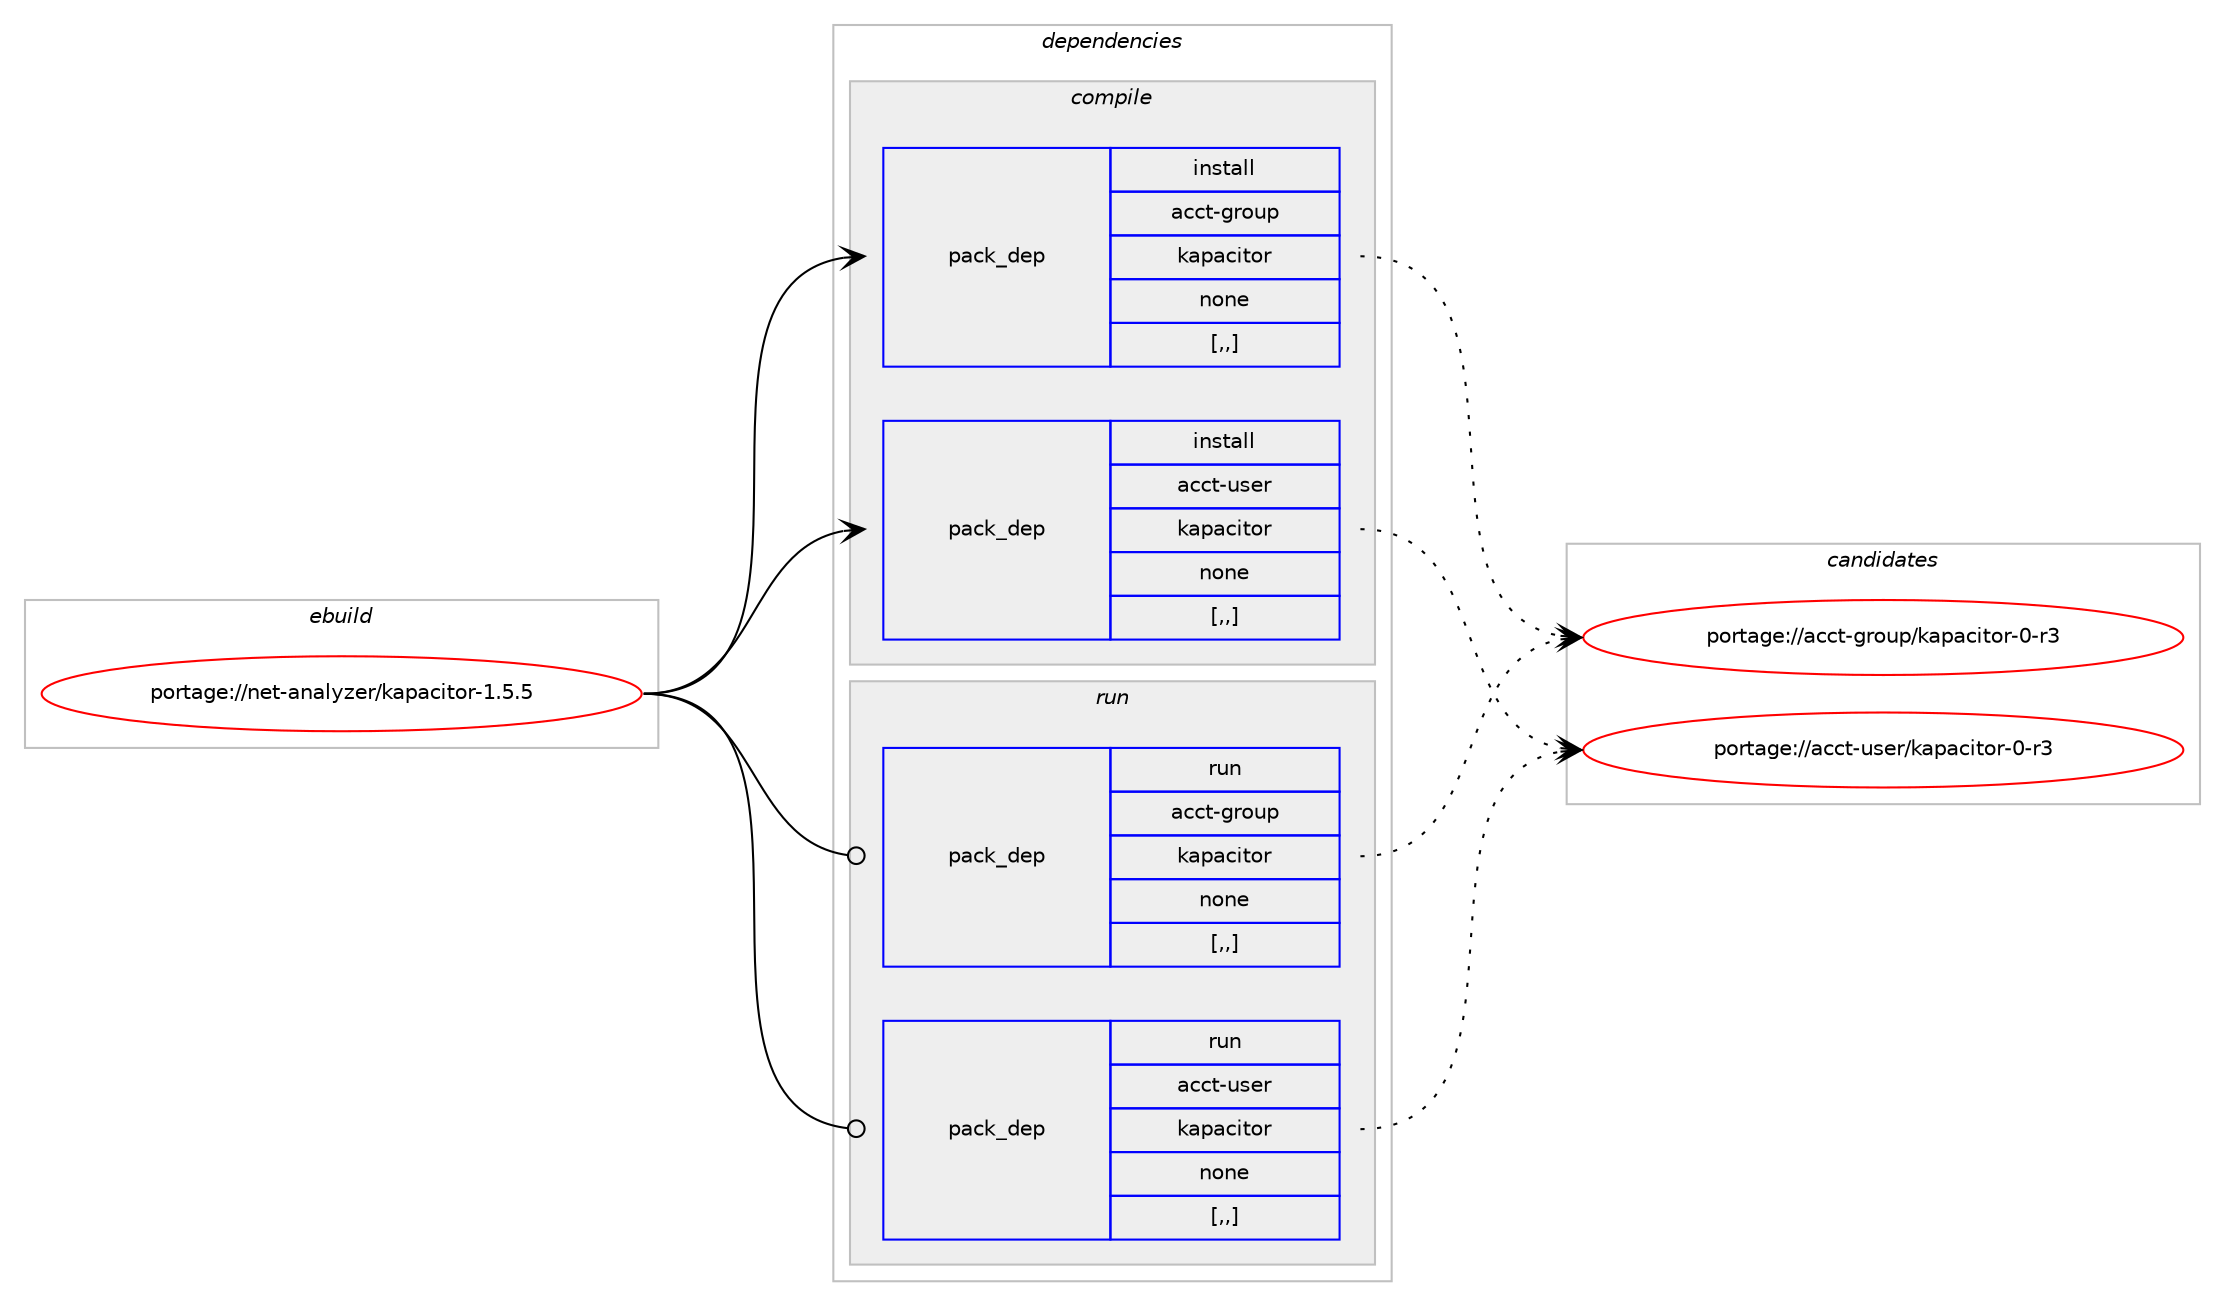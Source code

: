 digraph prolog {

# *************
# Graph options
# *************

newrank=true;
concentrate=true;
compound=true;
graph [rankdir=LR,fontname=Helvetica,fontsize=10,ranksep=1.5];#, ranksep=2.5, nodesep=0.2];
edge  [arrowhead=vee];
node  [fontname=Helvetica,fontsize=10];

# **********
# The ebuild
# **********

subgraph cluster_leftcol {
color=gray;
label=<<i>ebuild</i>>;
id [label="portage://net-analyzer/kapacitor-1.5.5", color=red, width=4, href="../net-analyzer/kapacitor-1.5.5.svg"];
}

# ****************
# The dependencies
# ****************

subgraph cluster_midcol {
color=gray;
label=<<i>dependencies</i>>;
subgraph cluster_compile {
fillcolor="#eeeeee";
style=filled;
label=<<i>compile</i>>;
subgraph pack248169 {
dependency337586 [label=<<TABLE BORDER="0" CELLBORDER="1" CELLSPACING="0" CELLPADDING="4" WIDTH="220"><TR><TD ROWSPAN="6" CELLPADDING="30">pack_dep</TD></TR><TR><TD WIDTH="110">install</TD></TR><TR><TD>acct-group</TD></TR><TR><TD>kapacitor</TD></TR><TR><TD>none</TD></TR><TR><TD>[,,]</TD></TR></TABLE>>, shape=none, color=blue];
}
id:e -> dependency337586:w [weight=20,style="solid",arrowhead="vee"];
subgraph pack248170 {
dependency337587 [label=<<TABLE BORDER="0" CELLBORDER="1" CELLSPACING="0" CELLPADDING="4" WIDTH="220"><TR><TD ROWSPAN="6" CELLPADDING="30">pack_dep</TD></TR><TR><TD WIDTH="110">install</TD></TR><TR><TD>acct-user</TD></TR><TR><TD>kapacitor</TD></TR><TR><TD>none</TD></TR><TR><TD>[,,]</TD></TR></TABLE>>, shape=none, color=blue];
}
id:e -> dependency337587:w [weight=20,style="solid",arrowhead="vee"];
}
subgraph cluster_compileandrun {
fillcolor="#eeeeee";
style=filled;
label=<<i>compile and run</i>>;
}
subgraph cluster_run {
fillcolor="#eeeeee";
style=filled;
label=<<i>run</i>>;
subgraph pack248171 {
dependency337588 [label=<<TABLE BORDER="0" CELLBORDER="1" CELLSPACING="0" CELLPADDING="4" WIDTH="220"><TR><TD ROWSPAN="6" CELLPADDING="30">pack_dep</TD></TR><TR><TD WIDTH="110">run</TD></TR><TR><TD>acct-group</TD></TR><TR><TD>kapacitor</TD></TR><TR><TD>none</TD></TR><TR><TD>[,,]</TD></TR></TABLE>>, shape=none, color=blue];
}
id:e -> dependency337588:w [weight=20,style="solid",arrowhead="odot"];
subgraph pack248172 {
dependency337589 [label=<<TABLE BORDER="0" CELLBORDER="1" CELLSPACING="0" CELLPADDING="4" WIDTH="220"><TR><TD ROWSPAN="6" CELLPADDING="30">pack_dep</TD></TR><TR><TD WIDTH="110">run</TD></TR><TR><TD>acct-user</TD></TR><TR><TD>kapacitor</TD></TR><TR><TD>none</TD></TR><TR><TD>[,,]</TD></TR></TABLE>>, shape=none, color=blue];
}
id:e -> dependency337589:w [weight=20,style="solid",arrowhead="odot"];
}
}

# **************
# The candidates
# **************

subgraph cluster_choices {
rank=same;
color=gray;
label=<<i>candidates</i>>;

subgraph choice248169 {
color=black;
nodesep=1;
choice979999116451031141111171124710797112979910511611111445484511451 [label="portage://acct-group/kapacitor-0-r3", color=red, width=4,href="../acct-group/kapacitor-0-r3.svg"];
dependency337586:e -> choice979999116451031141111171124710797112979910511611111445484511451:w [style=dotted,weight="100"];
}
subgraph choice248170 {
color=black;
nodesep=1;
choice979999116451171151011144710797112979910511611111445484511451 [label="portage://acct-user/kapacitor-0-r3", color=red, width=4,href="../acct-user/kapacitor-0-r3.svg"];
dependency337587:e -> choice979999116451171151011144710797112979910511611111445484511451:w [style=dotted,weight="100"];
}
subgraph choice248171 {
color=black;
nodesep=1;
choice979999116451031141111171124710797112979910511611111445484511451 [label="portage://acct-group/kapacitor-0-r3", color=red, width=4,href="../acct-group/kapacitor-0-r3.svg"];
dependency337588:e -> choice979999116451031141111171124710797112979910511611111445484511451:w [style=dotted,weight="100"];
}
subgraph choice248172 {
color=black;
nodesep=1;
choice979999116451171151011144710797112979910511611111445484511451 [label="portage://acct-user/kapacitor-0-r3", color=red, width=4,href="../acct-user/kapacitor-0-r3.svg"];
dependency337589:e -> choice979999116451171151011144710797112979910511611111445484511451:w [style=dotted,weight="100"];
}
}

}
